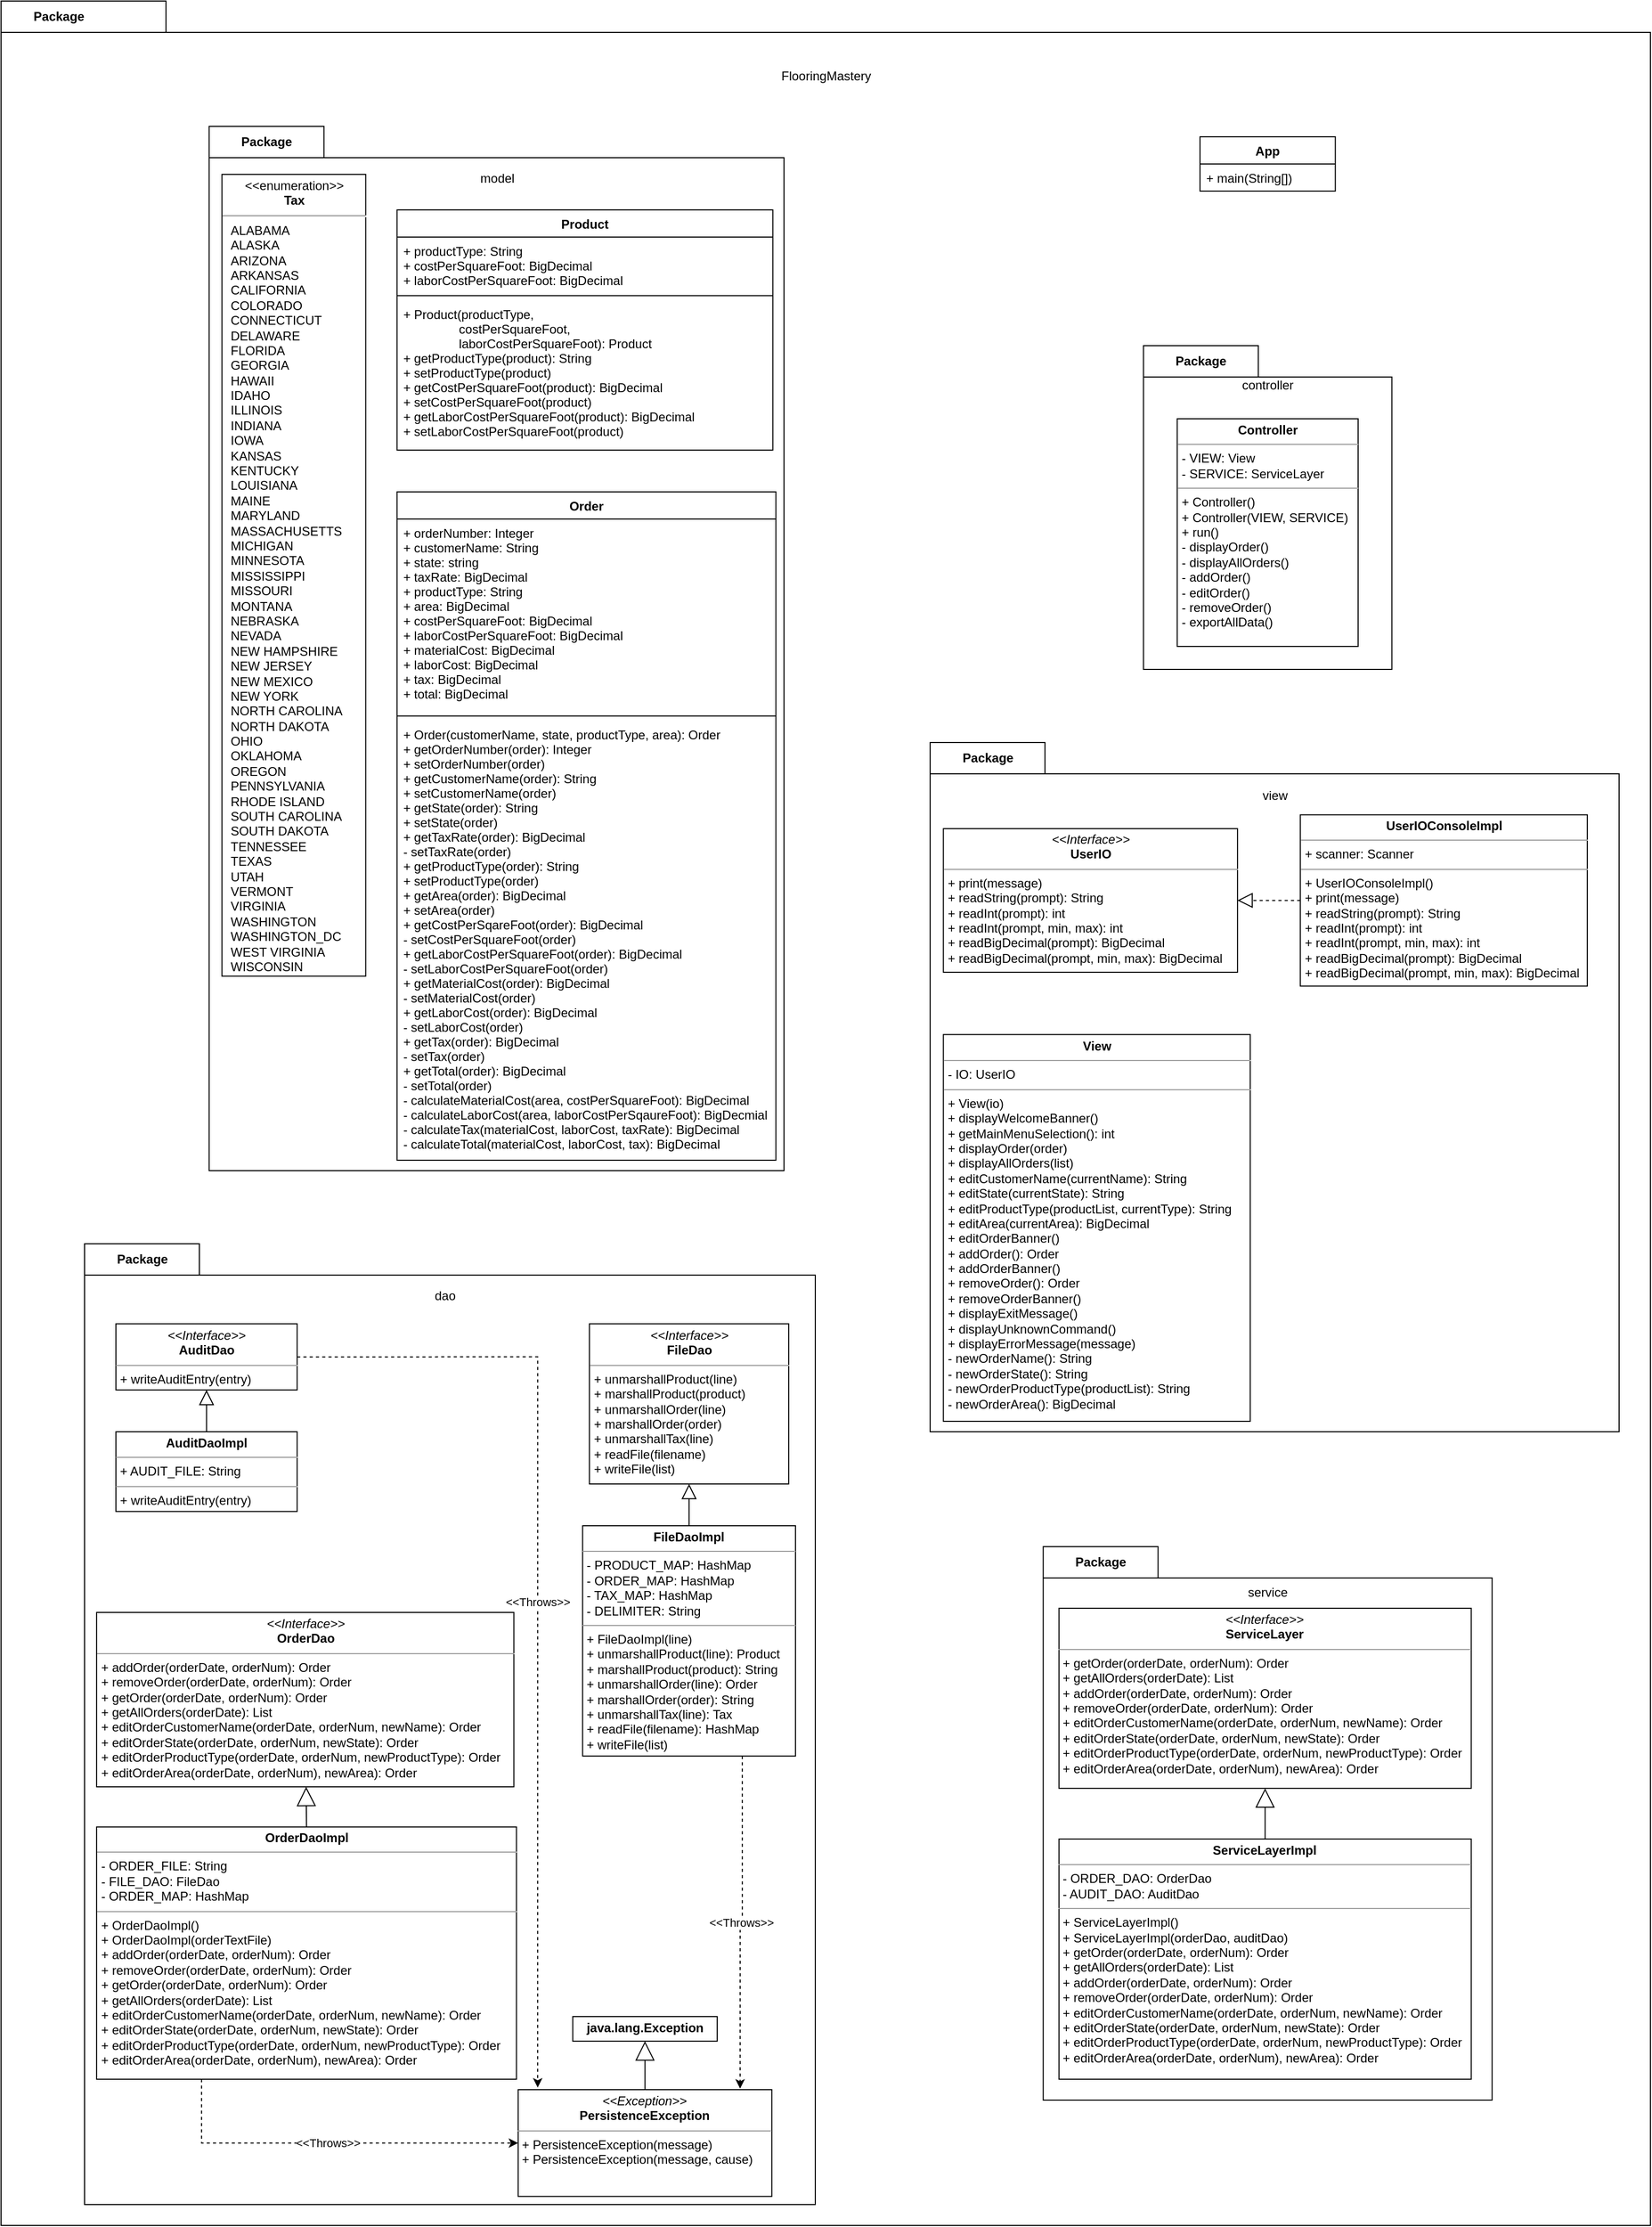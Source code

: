 <mxfile version="20.5.1" type="device"><diagram id="C5RBs43oDa-KdzZeNtuy" name="Page-1"><mxGraphModel dx="1662" dy="1931" grid="1" gridSize="10" guides="1" tooltips="1" connect="1" arrows="1" fold="1" page="1" pageScale="1" pageWidth="827" pageHeight="1169" math="0" shadow="0"><root><mxCell id="WIyWlLk6GJQsqaUBKTNV-0"/><mxCell id="WIyWlLk6GJQsqaUBKTNV-1" parent="WIyWlLk6GJQsqaUBKTNV-0"/><mxCell id="1V4zjzNxMFrO4OvkbD2l-1" value="Package" style="shape=folder;fontStyle=1;tabWidth=110;tabHeight=30;tabPosition=left;html=1;boundedLbl=1;labelInHeader=1;container=1;collapsible=0;" parent="WIyWlLk6GJQsqaUBKTNV-1" vertex="1"><mxGeometry x="570" y="-90" width="1580" height="2130" as="geometry"/></mxCell><mxCell id="1V4zjzNxMFrO4OvkbD2l-2" value="FlooringMastery" style="html=1;strokeColor=none;resizeWidth=1;resizeHeight=1;fillColor=none;part=1;connectable=0;allowArrows=0;deletable=0;" parent="1V4zjzNxMFrO4OvkbD2l-1" vertex="1"><mxGeometry width="1580" height="84.356" relative="1" as="geometry"><mxPoint y="30" as="offset"/></mxGeometry></mxCell><mxCell id="dpJBB5l33I8V3rKMYFPs-29" value="Package" style="shape=folder;fontStyle=1;tabWidth=110;tabHeight=30;tabPosition=left;html=1;boundedLbl=1;labelInHeader=1;container=1;collapsible=0;" parent="1V4zjzNxMFrO4OvkbD2l-1" vertex="1"><mxGeometry x="998.33" y="1480" width="430" height="530" as="geometry"/></mxCell><mxCell id="dpJBB5l33I8V3rKMYFPs-30" value="service" style="html=1;strokeColor=none;resizeWidth=1;resizeHeight=1;fillColor=none;part=1;connectable=0;allowArrows=0;deletable=0;" parent="dpJBB5l33I8V3rKMYFPs-29" vertex="1"><mxGeometry width="430" height="27.179" relative="1" as="geometry"><mxPoint y="30" as="offset"/></mxGeometry></mxCell><mxCell id="eg_s5a26Er5TcP3OCNVV-35" value="&lt;p style=&quot;margin:0px;margin-top:4px;text-align:center;&quot;&gt;&lt;i&gt;&amp;lt;&amp;lt;Interface&amp;gt;&amp;gt;&lt;/i&gt;&lt;br&gt;&lt;b&gt;ServiceLayer&lt;/b&gt;&lt;/p&gt;&lt;hr size=&quot;1&quot;&gt;&lt;p style=&quot;margin:0px;margin-left:4px;&quot;&gt;+ getOrder(orderDate, orderNum): Order&lt;br&gt;&lt;/p&gt;&lt;p style=&quot;margin:0px;margin-left:4px;&quot;&gt;+ getAllOrders(orderDate): List&lt;/p&gt;&lt;p style=&quot;margin:0px;margin-left:4px;&quot;&gt;+ addOrder(orderDate, orderNum): Order&lt;/p&gt;&lt;p style=&quot;margin:0px;margin-left:4px;&quot;&gt;+ removeOrder(orderDate, orderNum): Order&lt;/p&gt;&lt;p style=&quot;margin: 0px 0px 0px 4px;&quot;&gt;+&amp;nbsp;&lt;span style=&quot;background-color: initial;&quot;&gt;editOrderCustomerName(orderDate, orderNum, newName): Order&lt;/span&gt;&lt;/p&gt;&lt;p style=&quot;margin: 0px 0px 0px 4px;&quot;&gt;+ editOrderState(orderDate, orderNum, newState): Order&lt;/p&gt;&lt;p style=&quot;margin: 0px 0px 0px 4px;&quot;&gt;+ editOrderProductType(orderDate, orderNum, newProductType): Order&lt;/p&gt;&lt;p style=&quot;margin: 0px 0px 0px 4px;&quot;&gt;+ editOrderArea(orderDate, orderNum), newArea): Order&lt;/p&gt;" style="verticalAlign=top;align=left;overflow=fill;fontSize=12;fontFamily=Helvetica;html=1;" parent="dpJBB5l33I8V3rKMYFPs-29" vertex="1"><mxGeometry x="15.09" y="59" width="394.91" height="172.44" as="geometry"/></mxCell><mxCell id="eg_s5a26Er5TcP3OCNVV-36" value="&lt;p style=&quot;margin:0px;margin-top:4px;text-align:center;&quot;&gt;&lt;b&gt;ServiceLayerImpl&lt;/b&gt;&lt;/p&gt;&lt;hr size=&quot;1&quot;&gt;&lt;p style=&quot;margin:0px;margin-left:4px;&quot;&gt;- ORDER_DAO: OrderDao&lt;/p&gt;&lt;p style=&quot;margin:0px;margin-left:4px;&quot;&gt;- AUDIT_DAO: AuditDao&lt;/p&gt;&lt;hr size=&quot;1&quot;&gt;&lt;p style=&quot;margin:0px;margin-left:4px;&quot;&gt;+ ServiceLayerImpl()&lt;/p&gt;&lt;p style=&quot;margin:0px;margin-left:4px;&quot;&gt;+ ServiceLayerImpl(orderDao, auditDao)&lt;br&gt;&lt;/p&gt;&lt;p style=&quot;margin:0px;margin-left:4px;&quot;&gt;+ getOrder(orderDate, orderNum): Order&lt;/p&gt;&lt;p style=&quot;margin:0px;margin-left:4px;&quot;&gt;+ getAllOrders(orderDate): List&lt;/p&gt;&lt;p style=&quot;margin:0px;margin-left:4px;&quot;&gt;+ addOrder(orderDate, orderNum): Order&lt;/p&gt;&lt;p style=&quot;margin:0px;margin-left:4px;&quot;&gt;+ removeOrder(orderDate, orderNum): Order&lt;/p&gt;&lt;p style=&quot;margin:0px;margin-left:4px;&quot;&gt;+&amp;nbsp;&lt;span style=&quot;background-color: initial;&quot;&gt;editOrderCustomerName(orderDate, orderNum, newName): Order&lt;/span&gt;&lt;/p&gt;&lt;p style=&quot;margin: 0px 0px 0px 4px;&quot;&gt;+ editOrderState(orderDate, orderNum, newState): Order&lt;/p&gt;&lt;p style=&quot;margin: 0px 0px 0px 4px;&quot;&gt;+ editOrderProductType(orderDate, orderNum, newProductType): Order&lt;/p&gt;&lt;p style=&quot;margin: 0px 0px 0px 4px;&quot;&gt;+ editOrderArea(orderDate, orderNum), newArea): Order&lt;/p&gt;" style="verticalAlign=top;align=left;overflow=fill;fontSize=12;fontFamily=Helvetica;html=1;" parent="dpJBB5l33I8V3rKMYFPs-29" vertex="1"><mxGeometry x="15.09" y="280" width="394.91" height="230" as="geometry"/></mxCell><mxCell id="eg_s5a26Er5TcP3OCNVV-37" value="" style="endArrow=block;endSize=16;endFill=0;html=1;rounded=0;exitX=0.5;exitY=0;exitDx=0;exitDy=0;" parent="dpJBB5l33I8V3rKMYFPs-29" source="eg_s5a26Er5TcP3OCNVV-36" target="eg_s5a26Er5TcP3OCNVV-35" edge="1"><mxGeometry width="160" relative="1" as="geometry"><mxPoint x="312.516" y="262.962" as="sourcePoint"/><mxPoint x="312.517" y="202.185" as="targetPoint"/></mxGeometry></mxCell><mxCell id="dpJBB5l33I8V3rKMYFPs-15" value="Package" style="shape=folder;fontStyle=1;tabWidth=110;tabHeight=30;tabPosition=left;html=1;boundedLbl=1;labelInHeader=1;container=1;collapsible=0;" parent="1V4zjzNxMFrO4OvkbD2l-1" vertex="1"><mxGeometry x="80" y="1190" width="700" height="920" as="geometry"/></mxCell><mxCell id="dpJBB5l33I8V3rKMYFPs-16" value="dao" style="html=1;strokeColor=none;resizeWidth=1;resizeHeight=1;fillColor=none;part=1;connectable=0;allowArrows=0;deletable=0;" parent="dpJBB5l33I8V3rKMYFPs-15" vertex="1"><mxGeometry width="690.928" height="40" relative="1" as="geometry"><mxPoint y="30" as="offset"/></mxGeometry></mxCell><mxCell id="eg_s5a26Er5TcP3OCNVV-30" value="&amp;lt;&amp;lt;Throws&amp;gt;&amp;gt;" style="edgeStyle=orthogonalEdgeStyle;rounded=0;orthogonalLoop=1;jettySize=auto;html=1;exitX=1;exitY=0.5;exitDx=0;exitDy=0;dashed=1;entryX=0.077;entryY=-0.02;entryDx=0;entryDy=0;entryPerimeter=0;" parent="dpJBB5l33I8V3rKMYFPs-15" source="eg_s5a26Er5TcP3OCNVV-0" target="eg_s5a26Er5TcP3OCNVV-18" edge="1"><mxGeometry relative="1" as="geometry"><mxPoint x="433.119" y="800" as="targetPoint"/></mxGeometry></mxCell><mxCell id="eg_s5a26Er5TcP3OCNVV-0" value="&lt;p style=&quot;margin:0px;margin-top:4px;text-align:center;&quot;&gt;&lt;i&gt;&amp;lt;&amp;lt;Interface&amp;gt;&amp;gt;&lt;/i&gt;&lt;br&gt;&lt;b&gt;AuditDao&lt;/b&gt;&lt;/p&gt;&lt;hr size=&quot;1&quot;&gt;&lt;p style=&quot;margin:0px;margin-left:4px;&quot;&gt;+ writeAuditEntry(entry)&lt;/p&gt;" style="verticalAlign=top;align=left;overflow=fill;fontSize=12;fontFamily=Helvetica;html=1;" parent="dpJBB5l33I8V3rKMYFPs-15" vertex="1"><mxGeometry x="30.036" y="76.66" width="173.6" height="63.34" as="geometry"/></mxCell><mxCell id="eg_s5a26Er5TcP3OCNVV-1" value="&lt;p style=&quot;margin:0px;margin-top:4px;text-align:center;&quot;&gt;&lt;i&gt;&amp;lt;&amp;lt;Interface&amp;gt;&amp;gt;&lt;/i&gt;&lt;br&gt;&lt;b&gt;FileDao&lt;/b&gt;&lt;/p&gt;&lt;hr size=&quot;1&quot;&gt;&lt;p style=&quot;margin:0px;margin-left:4px;&quot;&gt;+ unmarshallProduct(line)&lt;/p&gt;&lt;p style=&quot;margin:0px;margin-left:4px;&quot;&gt;+ marshallProduct(product)&lt;/p&gt;&lt;p style=&quot;margin:0px;margin-left:4px;&quot;&gt;+ unmarshallOrder(line)&lt;/p&gt;&lt;p style=&quot;margin:0px;margin-left:4px;&quot;&gt;+ marshallOrder(order)&lt;/p&gt;&lt;p style=&quot;margin:0px;margin-left:4px;&quot;&gt;+ unmarshallTax(line)&lt;/p&gt;&lt;p style=&quot;margin:0px;margin-left:4px;&quot;&gt;+ readFile(filename)&lt;/p&gt;&lt;p style=&quot;margin:0px;margin-left:4px;&quot;&gt;+ writeFile(list)&lt;/p&gt;" style="verticalAlign=top;align=left;overflow=fill;fontSize=12;fontFamily=Helvetica;html=1;" parent="dpJBB5l33I8V3rKMYFPs-15" vertex="1"><mxGeometry x="483.636" y="76.66" width="190.909" height="153.34" as="geometry"/></mxCell><mxCell id="eg_s5a26Er5TcP3OCNVV-2" value="&lt;p style=&quot;margin:0px;margin-top:4px;text-align:center;&quot;&gt;&lt;i&gt;&amp;lt;&amp;lt;Interface&amp;gt;&amp;gt;&lt;/i&gt;&lt;br&gt;&lt;b&gt;OrderDao&lt;/b&gt;&lt;/p&gt;&lt;hr size=&quot;1&quot;&gt;&lt;p style=&quot;margin:0px;margin-left:4px;&quot;&gt;+ addOrder(orderDate, orderNum): Order&lt;/p&gt;&lt;p style=&quot;margin:0px;margin-left:4px;&quot;&gt;+ removeOrder(orderDate, orderNum): Order&lt;/p&gt;&lt;p style=&quot;margin:0px;margin-left:4px;&quot;&gt;+ getOrder(orderDate, orderNum): Order&lt;/p&gt;&lt;p style=&quot;margin:0px;margin-left:4px;&quot;&gt;+ getAllOrders(orderDate): List&lt;/p&gt;&lt;p style=&quot;margin:0px;margin-left:4px;&quot;&gt;+ editOrderCustomerName(orderDate, orderNum, newName): Order&lt;/p&gt;&lt;p style=&quot;margin:0px;margin-left:4px;&quot;&gt;+ editOrderState(orderDate, orderNum, newState): Order&lt;/p&gt;&lt;p style=&quot;margin:0px;margin-left:4px;&quot;&gt;+ editOrderProductType(orderDate, orderNum, newProductType): Order&lt;/p&gt;&lt;p style=&quot;margin:0px;margin-left:4px;&quot;&gt;+ editOrderArea(orderDate, orderNum), newArea): Order&lt;/p&gt;" style="verticalAlign=top;align=left;overflow=fill;fontSize=12;fontFamily=Helvetica;html=1;" parent="dpJBB5l33I8V3rKMYFPs-15" vertex="1"><mxGeometry x="11.55" y="353" width="399.697" height="167" as="geometry"/></mxCell><mxCell id="eg_s5a26Er5TcP3OCNVV-3" value="&lt;p style=&quot;margin:0px;margin-top:4px;text-align:center;&quot;&gt;&lt;b&gt;AuditDaoImpl&lt;/b&gt;&lt;/p&gt;&lt;hr size=&quot;1&quot;&gt;&lt;p style=&quot;margin:0px;margin-left:4px;&quot;&gt;+ AUDIT_FILE: String&lt;/p&gt;&lt;hr size=&quot;1&quot;&gt;&lt;p style=&quot;margin:0px;margin-left:4px;&quot;&gt;+ writeAuditEntry(entry)&lt;/p&gt;" style="verticalAlign=top;align=left;overflow=fill;fontSize=12;fontFamily=Helvetica;html=1;" parent="dpJBB5l33I8V3rKMYFPs-15" vertex="1"><mxGeometry x="30.036" y="180" width="173.6" height="76.32" as="geometry"/></mxCell><mxCell id="eg_s5a26Er5TcP3OCNVV-34" value="&amp;lt;&amp;lt;Throws&amp;gt;&amp;gt;" style="edgeStyle=orthogonalEdgeStyle;rounded=0;orthogonalLoop=1;jettySize=auto;html=1;exitX=0.75;exitY=1;exitDx=0;exitDy=0;entryX=0.875;entryY=-0.01;entryDx=0;entryDy=0;entryPerimeter=0;dashed=1;" parent="dpJBB5l33I8V3rKMYFPs-15" source="eg_s5a26Er5TcP3OCNVV-4" target="eg_s5a26Er5TcP3OCNVV-18" edge="1"><mxGeometry relative="1" as="geometry"/></mxCell><mxCell id="eg_s5a26Er5TcP3OCNVV-4" value="&lt;p style=&quot;margin:0px;margin-top:4px;text-align:center;&quot;&gt;&lt;b&gt;FileDaoImpl&lt;/b&gt;&lt;/p&gt;&lt;hr size=&quot;1&quot;&gt;&lt;p style=&quot;margin:0px;margin-left:4px;&quot;&gt;- PRODUCT_MAP: HashMap&lt;/p&gt;&lt;p style=&quot;margin:0px;margin-left:4px;&quot;&gt;- ORDER_MAP: HashMap&lt;/p&gt;&lt;p style=&quot;margin:0px;margin-left:4px;&quot;&gt;- TAX_MAP: HashMap&lt;/p&gt;&lt;p style=&quot;margin:0px;margin-left:4px;&quot;&gt;- DELIMITER: String&lt;/p&gt;&lt;hr size=&quot;1&quot;&gt;&lt;p style=&quot;margin:0px;margin-left:4px;&quot;&gt;+ FileDaoImpl(line)&lt;/p&gt;&lt;p style=&quot;margin:0px;margin-left:4px;&quot;&gt;+ unmarshallProduct(line): Product&lt;/p&gt;&lt;p style=&quot;margin:0px;margin-left:4px;&quot;&gt;+ marshallProduct(product): String&lt;/p&gt;&lt;p style=&quot;margin:0px;margin-left:4px;&quot;&gt;+ unmarshallOrder(line): Order&lt;/p&gt;&lt;p style=&quot;margin:0px;margin-left:4px;&quot;&gt;+ marshallOrder(order): String&lt;/p&gt;&lt;p style=&quot;margin:0px;margin-left:4px;&quot;&gt;+ unmarshallTax(line): Tax&lt;/p&gt;&lt;p style=&quot;margin:0px;margin-left:4px;&quot;&gt;+ readFile(filename): HashMap&lt;/p&gt;&lt;p style=&quot;margin:0px;margin-left:4px;&quot;&gt;+ writeFile(list)&lt;/p&gt;" style="verticalAlign=top;align=left;overflow=fill;fontSize=12;fontFamily=Helvetica;html=1;" parent="dpJBB5l33I8V3rKMYFPs-15" vertex="1"><mxGeometry x="477.132" y="270" width="203.917" height="220.55" as="geometry"/></mxCell><mxCell id="eg_s5a26Er5TcP3OCNVV-28" value="&amp;lt;&amp;lt;Throws&amp;gt;&amp;gt;" style="edgeStyle=orthogonalEdgeStyle;rounded=0;orthogonalLoop=1;jettySize=auto;html=1;exitX=0.25;exitY=1;exitDx=0;exitDy=0;entryX=0;entryY=0.5;entryDx=0;entryDy=0;dashed=1;" parent="dpJBB5l33I8V3rKMYFPs-15" source="eg_s5a26Er5TcP3OCNVV-12" target="eg_s5a26Er5TcP3OCNVV-18" edge="1"><mxGeometry relative="1" as="geometry"/></mxCell><mxCell id="eg_s5a26Er5TcP3OCNVV-12" value="&lt;p style=&quot;margin:0px;margin-top:4px;text-align:center;&quot;&gt;&lt;b&gt;OrderDaoImpl&lt;/b&gt;&lt;/p&gt;&lt;hr size=&quot;1&quot;&gt;&lt;p style=&quot;margin:0px;margin-left:4px;&quot;&gt;- ORDER_FILE: String&lt;/p&gt;&lt;p style=&quot;margin:0px;margin-left:4px;&quot;&gt;- FILE_DAO: FileDao&lt;/p&gt;&lt;p style=&quot;margin:0px;margin-left:4px;&quot;&gt;- ORDER_MAP: HashMap&lt;/p&gt;&lt;hr size=&quot;1&quot;&gt;&lt;p style=&quot;margin:0px;margin-left:4px;&quot;&gt;+ OrderDaoImpl()&lt;/p&gt;&lt;p style=&quot;margin:0px;margin-left:4px;&quot;&gt;+ OrderDaoImpl(orderTextFile)&lt;/p&gt;&lt;p style=&quot;margin:0px;margin-left:4px;&quot;&gt;+ addOrder(orderDate, orderNum): Order&lt;/p&gt;&lt;p style=&quot;margin:0px;margin-left:4px;&quot;&gt;+ removeOrder(orderDate, orderNum): Order&lt;/p&gt;&lt;p style=&quot;margin:0px;margin-left:4px;&quot;&gt;+ getOrder(orderDate, orderNum): Order&lt;/p&gt;&lt;p style=&quot;margin:0px;margin-left:4px;&quot;&gt;+ getAllOrders(orderDate): List&lt;/p&gt;&lt;p style=&quot;margin:0px;margin-left:4px;&quot;&gt;+&amp;nbsp;&lt;span style=&quot;background-color: initial;&quot;&gt;editOrderCustomerName(orderDate, orderNum, newName): Order&lt;/span&gt;&lt;/p&gt;&lt;p style=&quot;margin: 0px 0px 0px 4px;&quot;&gt;+ editOrderState(orderDate, orderNum, newState): Order&lt;/p&gt;&lt;p style=&quot;margin: 0px 0px 0px 4px;&quot;&gt;+ editOrderProductType(orderDate, orderNum, newProductType): Order&lt;/p&gt;&lt;p style=&quot;margin: 0px 0px 0px 4px;&quot;&gt;+ editOrderArea(orderDate, orderNum), newArea): Order&lt;/p&gt;" style="verticalAlign=top;align=left;overflow=fill;fontSize=12;fontFamily=Helvetica;html=1;" parent="dpJBB5l33I8V3rKMYFPs-15" vertex="1"><mxGeometry x="11.55" y="558.42" width="402.182" height="241.58" as="geometry"/></mxCell><mxCell id="eg_s5a26Er5TcP3OCNVV-15" value="" style="endArrow=block;endFill=0;endSize=12;html=1;rounded=0;exitX=0.5;exitY=0;exitDx=0;exitDy=0;entryX=0.5;entryY=1;entryDx=0;entryDy=0;" parent="dpJBB5l33I8V3rKMYFPs-15" source="eg_s5a26Er5TcP3OCNVV-3" target="eg_s5a26Er5TcP3OCNVV-0" edge="1"><mxGeometry width="160" relative="1" as="geometry"><mxPoint x="180.242" y="485.556" as="sourcePoint"/><mxPoint x="420.565" y="485.556" as="targetPoint"/></mxGeometry></mxCell><mxCell id="eg_s5a26Er5TcP3OCNVV-16" value="" style="endArrow=block;endFill=0;endSize=12;html=1;rounded=0;exitX=0.5;exitY=0;exitDx=0;exitDy=0;entryX=0.5;entryY=1;entryDx=0;entryDy=0;" parent="dpJBB5l33I8V3rKMYFPs-15" source="eg_s5a26Er5TcP3OCNVV-4" target="eg_s5a26Er5TcP3OCNVV-1" edge="1"><mxGeometry width="160" relative="1" as="geometry"><mxPoint x="150.202" y="230" as="sourcePoint"/><mxPoint x="150.202" y="178.889" as="targetPoint"/></mxGeometry></mxCell><mxCell id="eg_s5a26Er5TcP3OCNVV-18" value="&lt;p style=&quot;margin:0px;margin-top:4px;text-align:center;&quot;&gt;&lt;i&gt;&amp;lt;&amp;lt;Exception&amp;gt;&amp;gt;&lt;/i&gt;&lt;br&gt;&lt;b&gt;PersistenceException&lt;/b&gt;&lt;br&gt;&lt;/p&gt;&lt;hr size=&quot;1&quot;&gt;&lt;p style=&quot;margin:0px;margin-left:4px;&quot;&gt;+ PersistenceException(message)&lt;/p&gt;&lt;p style=&quot;margin:0px;margin-left:4px;&quot;&gt;+ PersistenceException(message, cause)&lt;/p&gt;" style="verticalAlign=top;align=left;overflow=fill;fontSize=12;fontFamily=Helvetica;html=1;" parent="dpJBB5l33I8V3rKMYFPs-15" vertex="1"><mxGeometry x="415.351" y="809.997" width="242.99" height="102.217" as="geometry"/></mxCell><mxCell id="eg_s5a26Er5TcP3OCNVV-19" value="&lt;p style=&quot;margin:0px;margin-top:4px;text-align:center;&quot;&gt;&lt;b&gt;java.lang.Exception&lt;/b&gt;&lt;/p&gt;" style="verticalAlign=top;align=left;overflow=fill;fontSize=12;fontFamily=Helvetica;html=1;" parent="dpJBB5l33I8V3rKMYFPs-15" vertex="1"><mxGeometry x="467.696" y="740" width="138.309" height="23.59" as="geometry"/></mxCell><mxCell id="eg_s5a26Er5TcP3OCNVV-24" value="" style="endArrow=block;endSize=16;endFill=0;html=1;rounded=0;entryX=0.5;entryY=1;entryDx=0;entryDy=0;" parent="dpJBB5l33I8V3rKMYFPs-15" source="eg_s5a26Er5TcP3OCNVV-18" target="eg_s5a26Er5TcP3OCNVV-19" edge="1"><mxGeometry width="160" relative="1" as="geometry"><mxPoint x="90.632" y="792.222" as="sourcePoint"/><mxPoint x="330.954" y="792.222" as="targetPoint"/></mxGeometry></mxCell><mxCell id="eg_s5a26Er5TcP3OCNVV-33" value="" style="endArrow=block;endSize=16;endFill=0;html=1;rounded=0;exitX=0.5;exitY=0;exitDx=0;exitDy=0;" parent="dpJBB5l33I8V3rKMYFPs-15" source="eg_s5a26Er5TcP3OCNVV-12" target="eg_s5a26Er5TcP3OCNVV-2" edge="1"><mxGeometry width="160" relative="1" as="geometry"><mxPoint x="273.758" y="690" as="sourcePoint"/><mxPoint x="273.758" y="600.556" as="targetPoint"/></mxGeometry></mxCell><mxCell id="dpJBB5l33I8V3rKMYFPs-25" value="Package" style="shape=folder;fontStyle=1;tabWidth=110;tabHeight=30;tabPosition=left;html=1;boundedLbl=1;labelInHeader=1;container=1;collapsible=0;" parent="1V4zjzNxMFrO4OvkbD2l-1" vertex="1"><mxGeometry x="890" y="710" width="660" height="660" as="geometry"/></mxCell><mxCell id="dpJBB5l33I8V3rKMYFPs-26" value="view" style="html=1;strokeColor=none;resizeWidth=1;resizeHeight=1;fillColor=none;part=1;connectable=0;allowArrows=0;deletable=0;" parent="dpJBB5l33I8V3rKMYFPs-25" vertex="1"><mxGeometry width="660" height="42.308" relative="1" as="geometry"><mxPoint y="30" as="offset"/></mxGeometry></mxCell><mxCell id="dpJBB5l33I8V3rKMYFPs-49" value="&lt;p style=&quot;margin:0px;margin-top:4px;text-align:center;&quot;&gt;&lt;i&gt;&amp;lt;&amp;lt;Interface&amp;gt;&amp;gt;&lt;/i&gt;&lt;br&gt;&lt;b&gt;UserIO&lt;/b&gt;&lt;/p&gt;&lt;hr size=&quot;1&quot;&gt;&lt;p style=&quot;margin:0px;margin-left:4px;&quot;&gt;+ print(message)&lt;/p&gt;&lt;p style=&quot;margin:0px;margin-left:4px;&quot;&gt;+ readString(prompt): String&lt;/p&gt;&lt;p style=&quot;margin:0px;margin-left:4px;&quot;&gt;+ readInt(prompt): int&lt;/p&gt;&lt;p style=&quot;margin:0px;margin-left:4px;&quot;&gt;+ readInt(prompt, min, max): int&lt;/p&gt;&lt;p style=&quot;margin:0px;margin-left:4px;&quot;&gt;+ readBigDecimal(prompt): BigDecimal&lt;/p&gt;&lt;p style=&quot;margin:0px;margin-left:4px;&quot;&gt;+ readBigDecimal(prompt, min, max): BigDecimal&lt;/p&gt;" style="verticalAlign=top;align=left;overflow=fill;fontSize=12;fontFamily=Helvetica;html=1;" parent="dpJBB5l33I8V3rKMYFPs-25" vertex="1"><mxGeometry x="12.692" y="82.48" width="281.769" height="137.52" as="geometry"/></mxCell><mxCell id="dpJBB5l33I8V3rKMYFPs-50" value="&lt;p style=&quot;margin:0px;margin-top:4px;text-align:center;&quot;&gt;&lt;b&gt;UserIOConsoleImpl&lt;/b&gt;&lt;/p&gt;&lt;hr size=&quot;1&quot;&gt;&lt;p style=&quot;margin:0px;margin-left:4px;&quot;&gt;+ scanner: Scanner&lt;/p&gt;&lt;hr size=&quot;1&quot;&gt;&lt;p style=&quot;margin:0px;margin-left:4px;&quot;&gt;+ UserIOConsoleImpl()&lt;/p&gt;&lt;p style=&quot;margin:0px;margin-left:4px;&quot;&gt;+ print(message)&lt;/p&gt;&lt;p style=&quot;margin:0px;margin-left:4px;&quot;&gt;+ readString(prompt): String&lt;/p&gt;&lt;p style=&quot;margin:0px;margin-left:4px;&quot;&gt;+&amp;nbsp;&lt;span style=&quot;background-color: initial;&quot;&gt;readInt(prompt): int&lt;/span&gt;&lt;/p&gt;&lt;p style=&quot;margin: 0px 0px 0px 4px;&quot;&gt;+ readInt(prompt, min, max): int&lt;/p&gt;&lt;p style=&quot;margin: 0px 0px 0px 4px;&quot;&gt;+ readBigDecimal(prompt): BigDecimal&lt;/p&gt;&lt;p style=&quot;margin: 0px 0px 0px 4px;&quot;&gt;+ readBigDecimal(prompt, min, max): BigDecimal&lt;/p&gt;" style="verticalAlign=top;align=left;overflow=fill;fontSize=12;fontFamily=Helvetica;html=1;" parent="dpJBB5l33I8V3rKMYFPs-25" vertex="1"><mxGeometry x="354.623" y="69.24" width="274.915" height="164" as="geometry"/></mxCell><mxCell id="dpJBB5l33I8V3rKMYFPs-51" value="&lt;p style=&quot;margin:0px;margin-top:4px;text-align:center;&quot;&gt;&lt;b&gt;View&lt;/b&gt;&lt;/p&gt;&lt;hr size=&quot;1&quot;&gt;&lt;p style=&quot;margin:0px;margin-left:4px;&quot;&gt;- IO: UserIO&lt;/p&gt;&lt;hr size=&quot;1&quot;&gt;&lt;p style=&quot;margin:0px;margin-left:4px;&quot;&gt;+ View(io)&lt;/p&gt;&lt;p style=&quot;margin:0px;margin-left:4px;&quot;&gt;+ displayWelcomeBanner()&lt;/p&gt;&lt;p style=&quot;margin:0px;margin-left:4px;&quot;&gt;+ getMainMenuSelection(): int&lt;/p&gt;&lt;p style=&quot;margin:0px;margin-left:4px;&quot;&gt;+ displayOrder(order)&lt;/p&gt;&lt;p style=&quot;margin:0px;margin-left:4px;&quot;&gt;+ displayAllOrders(list)&lt;/p&gt;&lt;p style=&quot;margin:0px;margin-left:4px;&quot;&gt;+ editCustomerName(currentName): String&lt;/p&gt;&lt;p style=&quot;margin:0px;margin-left:4px;&quot;&gt;+ editState(currentState): String&lt;/p&gt;&lt;p style=&quot;margin:0px;margin-left:4px;&quot;&gt;+ editProductType(productList, currentType): String&lt;/p&gt;&lt;p style=&quot;margin:0px;margin-left:4px;&quot;&gt;+ editArea(currentArea): BigDecimal&lt;/p&gt;&lt;p style=&quot;margin:0px;margin-left:4px;&quot;&gt;+ editOrderBanner()&lt;/p&gt;&lt;p style=&quot;margin:0px;margin-left:4px;&quot;&gt;+ addOrder(): Order&lt;/p&gt;&lt;p style=&quot;margin:0px;margin-left:4px;&quot;&gt;+ addOrderBanner()&lt;/p&gt;&lt;p style=&quot;margin:0px;margin-left:4px;&quot;&gt;+ removeOrder(): Order&lt;/p&gt;&lt;p style=&quot;margin:0px;margin-left:4px;&quot;&gt;+ removeOrderBanner()&lt;/p&gt;&lt;p style=&quot;margin:0px;margin-left:4px;&quot;&gt;+ displayExitMessage()&lt;/p&gt;&lt;p style=&quot;margin:0px;margin-left:4px;&quot;&gt;+ displayUnknownCommand()&lt;/p&gt;&lt;p style=&quot;margin:0px;margin-left:4px;&quot;&gt;+ displayErrorMessage(message)&lt;/p&gt;&lt;p style=&quot;margin:0px;margin-left:4px;&quot;&gt;- newOrderName(): String&lt;/p&gt;&lt;p style=&quot;margin:0px;margin-left:4px;&quot;&gt;- newOrderState(): String&lt;/p&gt;&lt;p style=&quot;margin:0px;margin-left:4px;&quot;&gt;- newOrderProductType(productList): String&lt;/p&gt;&lt;p style=&quot;margin:0px;margin-left:4px;&quot;&gt;- newOrderArea(): BigDecimal&lt;/p&gt;" style="verticalAlign=top;align=left;overflow=fill;fontSize=12;fontFamily=Helvetica;html=1;" parent="dpJBB5l33I8V3rKMYFPs-25" vertex="1"><mxGeometry x="12.692" y="279.66" width="293.954" height="370.34" as="geometry"/></mxCell><mxCell id="dpJBB5l33I8V3rKMYFPs-53" value="" style="endArrow=block;dashed=1;endFill=0;endSize=12;html=1;rounded=0;exitX=0;exitY=0.5;exitDx=0;exitDy=0;entryX=1;entryY=0.5;entryDx=0;entryDy=0;" parent="dpJBB5l33I8V3rKMYFPs-25" source="dpJBB5l33I8V3rKMYFPs-50" target="dpJBB5l33I8V3rKMYFPs-49" edge="1"><mxGeometry width="160" relative="1" as="geometry"><mxPoint x="165" y="524.615" as="sourcePoint"/><mxPoint x="304.615" y="524.615" as="targetPoint"/></mxGeometry></mxCell><mxCell id="dpJBB5l33I8V3rKMYFPs-13" value="Package" style="shape=folder;fontStyle=1;tabWidth=110;tabHeight=30;tabPosition=left;html=1;boundedLbl=1;labelInHeader=1;container=1;collapsible=0;" parent="1V4zjzNxMFrO4OvkbD2l-1" vertex="1"><mxGeometry x="199.32" y="120" width="550.68" height="1000" as="geometry"/></mxCell><mxCell id="dpJBB5l33I8V3rKMYFPs-14" value="model" style="html=1;strokeColor=none;resizeWidth=1;resizeHeight=1;fillColor=none;part=1;connectable=0;allowArrows=0;deletable=0;" parent="dpJBB5l33I8V3rKMYFPs-13" vertex="1"><mxGeometry width="550.68" height="40" relative="1" as="geometry"><mxPoint y="30" as="offset"/></mxGeometry></mxCell><mxCell id="dpJBB5l33I8V3rKMYFPs-48" value="&lt;p style=&quot;margin:0px;margin-top:4px;text-align:center;&quot;&gt;&amp;lt;&amp;lt;enumeration&amp;gt;&amp;gt;&lt;br&gt;&lt;b&gt;Tax&lt;/b&gt;&lt;/p&gt;&lt;hr&gt;&lt;p style=&quot;margin:0px;margin-left:8px;text-align:left;&quot;&gt;ALABAMA&lt;/p&gt;&lt;p style=&quot;margin:0px;margin-left:8px;text-align:left;&quot;&gt;ALASKA&lt;/p&gt;&lt;p style=&quot;margin:0px;margin-left:8px;text-align:left;&quot;&gt;ARIZONA&lt;/p&gt;&lt;p style=&quot;margin:0px;margin-left:8px;text-align:left;&quot;&gt;ARKANSAS&lt;/p&gt;&lt;p style=&quot;margin:0px;margin-left:8px;text-align:left;&quot;&gt;CALIFORNIA&lt;/p&gt;&lt;p style=&quot;margin:0px;margin-left:8px;text-align:left;&quot;&gt;COLORADO&lt;/p&gt;&lt;p style=&quot;margin:0px;margin-left:8px;text-align:left;&quot;&gt;CONNECTICUT&lt;/p&gt;&lt;p style=&quot;margin:0px;margin-left:8px;text-align:left;&quot;&gt;DELAWARE&lt;/p&gt;&lt;p style=&quot;margin:0px;margin-left:8px;text-align:left;&quot;&gt;FLORIDA&lt;/p&gt;&lt;p style=&quot;margin:0px;margin-left:8px;text-align:left;&quot;&gt;GEORGIA&lt;/p&gt;&lt;p style=&quot;margin:0px;margin-left:8px;text-align:left;&quot;&gt;HAWAII&lt;/p&gt;&lt;p style=&quot;margin:0px;margin-left:8px;text-align:left;&quot;&gt;IDAHO&lt;/p&gt;&lt;p style=&quot;margin:0px;margin-left:8px;text-align:left;&quot;&gt;ILLINOIS&lt;/p&gt;&lt;p style=&quot;margin:0px;margin-left:8px;text-align:left;&quot;&gt;INDIANA&lt;/p&gt;&lt;p style=&quot;margin:0px;margin-left:8px;text-align:left;&quot;&gt;IOWA&lt;/p&gt;&lt;p style=&quot;margin:0px;margin-left:8px;text-align:left;&quot;&gt;KANSAS&lt;/p&gt;&lt;p style=&quot;margin:0px;margin-left:8px;text-align:left;&quot;&gt;KENTUCKY&lt;/p&gt;&lt;p style=&quot;margin:0px;margin-left:8px;text-align:left;&quot;&gt;LOUISIANA&lt;/p&gt;&lt;p style=&quot;margin:0px;margin-left:8px;text-align:left;&quot;&gt;MAINE&lt;/p&gt;&lt;p style=&quot;margin:0px;margin-left:8px;text-align:left;&quot;&gt;MARYLAND&lt;/p&gt;&lt;p style=&quot;margin:0px;margin-left:8px;text-align:left;&quot;&gt;MASSACHUSETTS&lt;/p&gt;&lt;p style=&quot;margin:0px;margin-left:8px;text-align:left;&quot;&gt;MICHIGAN&lt;/p&gt;&lt;p style=&quot;margin:0px;margin-left:8px;text-align:left;&quot;&gt;MINNESOTA&lt;/p&gt;&lt;p style=&quot;margin:0px;margin-left:8px;text-align:left;&quot;&gt;MISSISSIPPI&lt;/p&gt;&lt;p style=&quot;margin:0px;margin-left:8px;text-align:left;&quot;&gt;MISSOURI&lt;/p&gt;&lt;p style=&quot;margin:0px;margin-left:8px;text-align:left;&quot;&gt;MONTANA&lt;/p&gt;&lt;p style=&quot;margin:0px;margin-left:8px;text-align:left;&quot;&gt;NEBRASKA&lt;/p&gt;&lt;p style=&quot;margin:0px;margin-left:8px;text-align:left;&quot;&gt;NEVADA&lt;/p&gt;&lt;p style=&quot;margin:0px;margin-left:8px;text-align:left;&quot;&gt;NEW HAMPSHIRE&lt;/p&gt;&lt;p style=&quot;margin:0px;margin-left:8px;text-align:left;&quot;&gt;NEW JERSEY&lt;/p&gt;&lt;p style=&quot;margin:0px;margin-left:8px;text-align:left;&quot;&gt;NEW MEXICO&lt;/p&gt;&lt;p style=&quot;margin:0px;margin-left:8px;text-align:left;&quot;&gt;NEW YORK&lt;/p&gt;&lt;p style=&quot;margin:0px;margin-left:8px;text-align:left;&quot;&gt;NORTH CAROLINA&lt;/p&gt;&lt;p style=&quot;margin:0px;margin-left:8px;text-align:left;&quot;&gt;NORTH DAKOTA&lt;/p&gt;&lt;p style=&quot;margin:0px;margin-left:8px;text-align:left;&quot;&gt;OHIO&lt;/p&gt;&lt;p style=&quot;margin:0px;margin-left:8px;text-align:left;&quot;&gt;OKLAHOMA&lt;/p&gt;&lt;p style=&quot;margin:0px;margin-left:8px;text-align:left;&quot;&gt;OREGON&lt;/p&gt;&lt;p style=&quot;margin:0px;margin-left:8px;text-align:left;&quot;&gt;PENNSYLVANIA&lt;/p&gt;&lt;p style=&quot;margin:0px;margin-left:8px;text-align:left;&quot;&gt;RHODE ISLAND&lt;/p&gt;&lt;p style=&quot;margin:0px;margin-left:8px;text-align:left;&quot;&gt;SOUTH CAROLINA&lt;/p&gt;&lt;p style=&quot;margin:0px;margin-left:8px;text-align:left;&quot;&gt;SOUTH DAKOTA&lt;/p&gt;&lt;p style=&quot;margin:0px;margin-left:8px;text-align:left;&quot;&gt;TENNESSEE&lt;/p&gt;&lt;p style=&quot;margin:0px;margin-left:8px;text-align:left;&quot;&gt;TEXAS&lt;/p&gt;&lt;p style=&quot;margin:0px;margin-left:8px;text-align:left;&quot;&gt;UTAH&lt;/p&gt;&lt;p style=&quot;margin:0px;margin-left:8px;text-align:left;&quot;&gt;VERMONT&lt;/p&gt;&lt;p style=&quot;margin:0px;margin-left:8px;text-align:left;&quot;&gt;VIRGINIA&lt;/p&gt;&lt;p style=&quot;margin:0px;margin-left:8px;text-align:left;&quot;&gt;WASHINGTON&lt;/p&gt;&lt;p style=&quot;margin:0px;margin-left:8px;text-align:left;&quot;&gt;WASHINGTON_DC&lt;/p&gt;&lt;p style=&quot;margin:0px;margin-left:8px;text-align:left;&quot;&gt;WEST VIRGINIA&lt;/p&gt;&lt;p style=&quot;margin:0px;margin-left:8px;text-align:left;&quot;&gt;WISCONSIN&lt;/p&gt;&lt;p style=&quot;margin:0px;margin-left:8px;text-align:left;&quot;&gt;WYOMING&lt;/p&gt;&lt;p style=&quot;margin:0px;margin-left:8px;text-align:left;&quot;&gt;&lt;br&gt;&lt;/p&gt;" style="shape=rect;html=1;overflow=fill;whiteSpace=wrap;" parent="dpJBB5l33I8V3rKMYFPs-13" vertex="1"><mxGeometry x="12.32" y="45.98" width="137.68" height="767.75" as="geometry"/></mxCell><mxCell id="dpJBB5l33I8V3rKMYFPs-43" value="Product" style="swimlane;fontStyle=1;align=center;verticalAlign=top;childLayout=stackLayout;horizontal=1;startSize=26;horizontalStack=0;resizeParent=1;resizeParentMax=0;resizeLast=0;collapsible=1;marginBottom=0;" parent="dpJBB5l33I8V3rKMYFPs-13" vertex="1"><mxGeometry x="180" y="80" width="360" height="230.001" as="geometry"/></mxCell><mxCell id="dpJBB5l33I8V3rKMYFPs-44" value="+ productType: String&#10;+ costPerSquareFoot: BigDecimal&#10;+ laborCostPerSquareFoot: BigDecimal" style="text;strokeColor=none;fillColor=none;align=left;verticalAlign=top;spacingLeft=4;spacingRight=4;overflow=hidden;rotatable=0;points=[[0,0.5],[1,0.5]];portConstraint=eastwest;" parent="dpJBB5l33I8V3rKMYFPs-43" vertex="1"><mxGeometry y="26" width="360" height="51.429" as="geometry"/></mxCell><mxCell id="dpJBB5l33I8V3rKMYFPs-45" value="" style="line;strokeWidth=1;fillColor=none;align=left;verticalAlign=middle;spacingTop=-1;spacingLeft=3;spacingRight=3;rotatable=0;labelPosition=right;points=[];portConstraint=eastwest;strokeColor=inherit;" parent="dpJBB5l33I8V3rKMYFPs-43" vertex="1"><mxGeometry y="77.429" width="360" height="9.302" as="geometry"/></mxCell><mxCell id="dpJBB5l33I8V3rKMYFPs-46" value="+ Product(productType,&#10;                costPerSquareFoot,&#10;                laborCostPerSquareFoot): Product&#10;+ getProductType(product): String&#10;+ setProductType(product)&#10;+ getCostPerSquareFoot(product): BigDecimal&#10;+ setCostPerSquareFoot(product)&#10;+ getLaborCostPerSquareFoot(product): BigDecimal&#10;+ setLaborCostPerSquareFoot(product)" style="text;strokeColor=none;fillColor=none;align=left;verticalAlign=top;spacingLeft=4;spacingRight=4;overflow=hidden;rotatable=0;points=[[0,0.5],[1,0.5]];portConstraint=eastwest;" parent="dpJBB5l33I8V3rKMYFPs-43" vertex="1"><mxGeometry y="86.731" width="360" height="143.27" as="geometry"/></mxCell><mxCell id="dpJBB5l33I8V3rKMYFPs-31" value="Order" style="swimlane;fontStyle=1;align=center;verticalAlign=top;childLayout=stackLayout;horizontal=1;startSize=26;horizontalStack=0;resizeParent=1;resizeParentMax=0;resizeLast=0;collapsible=1;marginBottom=0;" parent="dpJBB5l33I8V3rKMYFPs-13" vertex="1"><mxGeometry x="180" y="350" width="362.95" height="639.995" as="geometry"/></mxCell><mxCell id="dpJBB5l33I8V3rKMYFPs-32" value="+ orderNumber: Integer&#10;+ customerName: String&#10;+ state: string&#10;+ taxRate: BigDecimal&#10;+ productType: String&#10;+ area: BigDecimal&#10;+ costPerSquareFoot: BigDecimal&#10;+ laborCostPerSquareFoot: BigDecimal&#10;+ materialCost: BigDecimal&#10;+ laborCost: BigDecimal&#10;+ tax: BigDecimal&#10;+ total: BigDecimal" style="text;strokeColor=none;fillColor=none;align=left;verticalAlign=top;spacingLeft=4;spacingRight=4;overflow=hidden;rotatable=0;points=[[0,0.5],[1,0.5]];portConstraint=eastwest;" parent="dpJBB5l33I8V3rKMYFPs-31" vertex="1"><mxGeometry y="26" width="362.95" height="184" as="geometry"/></mxCell><mxCell id="dpJBB5l33I8V3rKMYFPs-33" value="" style="line;strokeWidth=1;fillColor=none;align=left;verticalAlign=middle;spacingTop=-1;spacingLeft=3;spacingRight=3;rotatable=0;labelPosition=right;points=[];portConstraint=eastwest;strokeColor=inherit;" parent="dpJBB5l33I8V3rKMYFPs-31" vertex="1"><mxGeometry y="210" width="362.95" height="9.195" as="geometry"/></mxCell><mxCell id="dpJBB5l33I8V3rKMYFPs-34" value="+ Order(customerName, state, productType, area): Order&#10;+ getOrderNumber(order): Integer&#10;+ setOrderNumber(order)&#10;+ getCustomerName(order): String&#10;+ setCustomerName(order)&#10;+ getState(order): String&#10;+ setState(order)&#10;+ getTaxRate(order): BigDecimal&#10;- setTaxRate(order)&#10;+ getProductType(order): String&#10;+ setProductType(order)&#10;+ getArea(order): BigDecimal&#10;+ setArea(order)&#10;+ getCostPerSqareFoot(order): BigDecimal&#10;- setCostPerSquareFoot(order)&#10;+ getLaborCostPerSquareFoot(order): BigDecimal&#10;- setLaborCostPerSquareFoot(order)&#10;+ getMaterialCost(order): BigDecimal&#10;- setMaterialCost(order)&#10;+ getLaborCost(order): BigDecimal&#10;- setLaborCost(order)&#10;+ getTax(order): BigDecimal&#10;- setTax(order)&#10;+ getTotal(order): BigDecimal&#10;- setTotal(order)&#10;- calculateMaterialCost(area, costPerSquareFoot): BigDecimal&#10;- calculateLaborCost(area, laborCostPerSqaureFoot): BigDecmial&#10;- calculateTax(materialCost, laborCost, taxRate): BigDecimal&#10;- calculateTotal(materialCost, laborCost, tax): BigDecimal" style="text;strokeColor=none;fillColor=none;align=left;verticalAlign=top;spacingLeft=4;spacingRight=4;overflow=hidden;rotatable=0;points=[[0,0.5],[1,0.5]];portConstraint=eastwest;" parent="dpJBB5l33I8V3rKMYFPs-31" vertex="1"><mxGeometry y="219.195" width="362.95" height="420.8" as="geometry"/></mxCell><mxCell id="dpJBB5l33I8V3rKMYFPs-35" value="App" style="swimlane;fontStyle=1;align=center;verticalAlign=top;childLayout=stackLayout;horizontal=1;startSize=26;horizontalStack=0;resizeParent=1;resizeParentMax=0;resizeLast=0;collapsible=1;marginBottom=0;" parent="1V4zjzNxMFrO4OvkbD2l-1" vertex="1"><mxGeometry x="1148.514" y="130" width="129.641" height="52" as="geometry"/></mxCell><mxCell id="dpJBB5l33I8V3rKMYFPs-38" value="+ main(String[])" style="text;strokeColor=none;fillColor=none;align=left;verticalAlign=top;spacingLeft=4;spacingRight=4;overflow=hidden;rotatable=0;points=[[0,0.5],[1,0.5]];portConstraint=eastwest;" parent="dpJBB5l33I8V3rKMYFPs-35" vertex="1"><mxGeometry y="26" width="129.641" height="26" as="geometry"/></mxCell><mxCell id="dpJBB5l33I8V3rKMYFPs-27" value="Package" style="shape=folder;fontStyle=1;tabWidth=110;tabHeight=30;tabPosition=left;html=1;boundedLbl=1;labelInHeader=1;container=1;collapsible=0;" parent="1V4zjzNxMFrO4OvkbD2l-1" vertex="1"><mxGeometry x="1094.36" y="330" width="237.95" height="310" as="geometry"/></mxCell><mxCell id="dpJBB5l33I8V3rKMYFPs-28" value="controller" style="html=1;strokeColor=none;resizeWidth=1;resizeHeight=1;fillColor=none;part=1;connectable=0;allowArrows=0;deletable=0;" parent="dpJBB5l33I8V3rKMYFPs-27" vertex="1"><mxGeometry width="237.95" height="16.986" relative="1" as="geometry"><mxPoint y="30" as="offset"/></mxGeometry></mxCell><mxCell id="1V4zjzNxMFrO4OvkbD2l-0" value="&lt;p style=&quot;margin:0px;margin-top:4px;text-align:center;&quot;&gt;&lt;b&gt;Controller&lt;/b&gt;&lt;/p&gt;&lt;hr size=&quot;1&quot;&gt;&lt;p style=&quot;margin:0px;margin-left:4px;&quot;&gt;- VIEW: View&lt;/p&gt;&lt;p style=&quot;margin:0px;margin-left:4px;&quot;&gt;- SERVICE: ServiceLayer&lt;/p&gt;&lt;hr size=&quot;1&quot;&gt;&lt;p style=&quot;margin:0px;margin-left:4px;&quot;&gt;+ Controller()&lt;/p&gt;&lt;p style=&quot;margin:0px;margin-left:4px;&quot;&gt;+ Controller(VIEW, SERVICE)&lt;/p&gt;&lt;p style=&quot;margin:0px;margin-left:4px;&quot;&gt;+ run()&lt;/p&gt;&lt;p style=&quot;margin:0px;margin-left:4px;&quot;&gt;- displayOrder()&lt;/p&gt;&lt;p style=&quot;margin:0px;margin-left:4px;&quot;&gt;- displayAllOrders()&lt;/p&gt;&lt;p style=&quot;margin:0px;margin-left:4px;&quot;&gt;- addOrder()&lt;/p&gt;&lt;p style=&quot;margin:0px;margin-left:4px;&quot;&gt;- editOrder()&lt;/p&gt;&lt;p style=&quot;margin:0px;margin-left:4px;&quot;&gt;- removeOrder()&lt;/p&gt;&lt;p style=&quot;margin:0px;margin-left:4px;&quot;&gt;- exportAllData()&lt;/p&gt;" style="verticalAlign=top;align=left;overflow=fill;fontSize=12;fontFamily=Helvetica;html=1;" parent="dpJBB5l33I8V3rKMYFPs-27" vertex="1"><mxGeometry x="32.333" y="70" width="173.294" height="218" as="geometry"/></mxCell></root></mxGraphModel></diagram></mxfile>